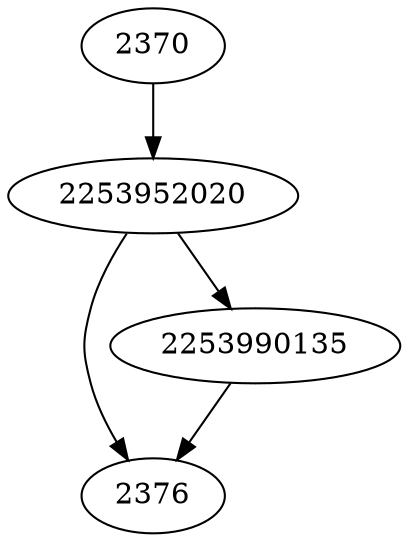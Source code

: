 strict digraph  {
2376;
2370;
2253952020;
2253990135;
2370 -> 2253952020;
2253952020 -> 2376;
2253952020 -> 2253990135;
2253990135 -> 2376;
}

